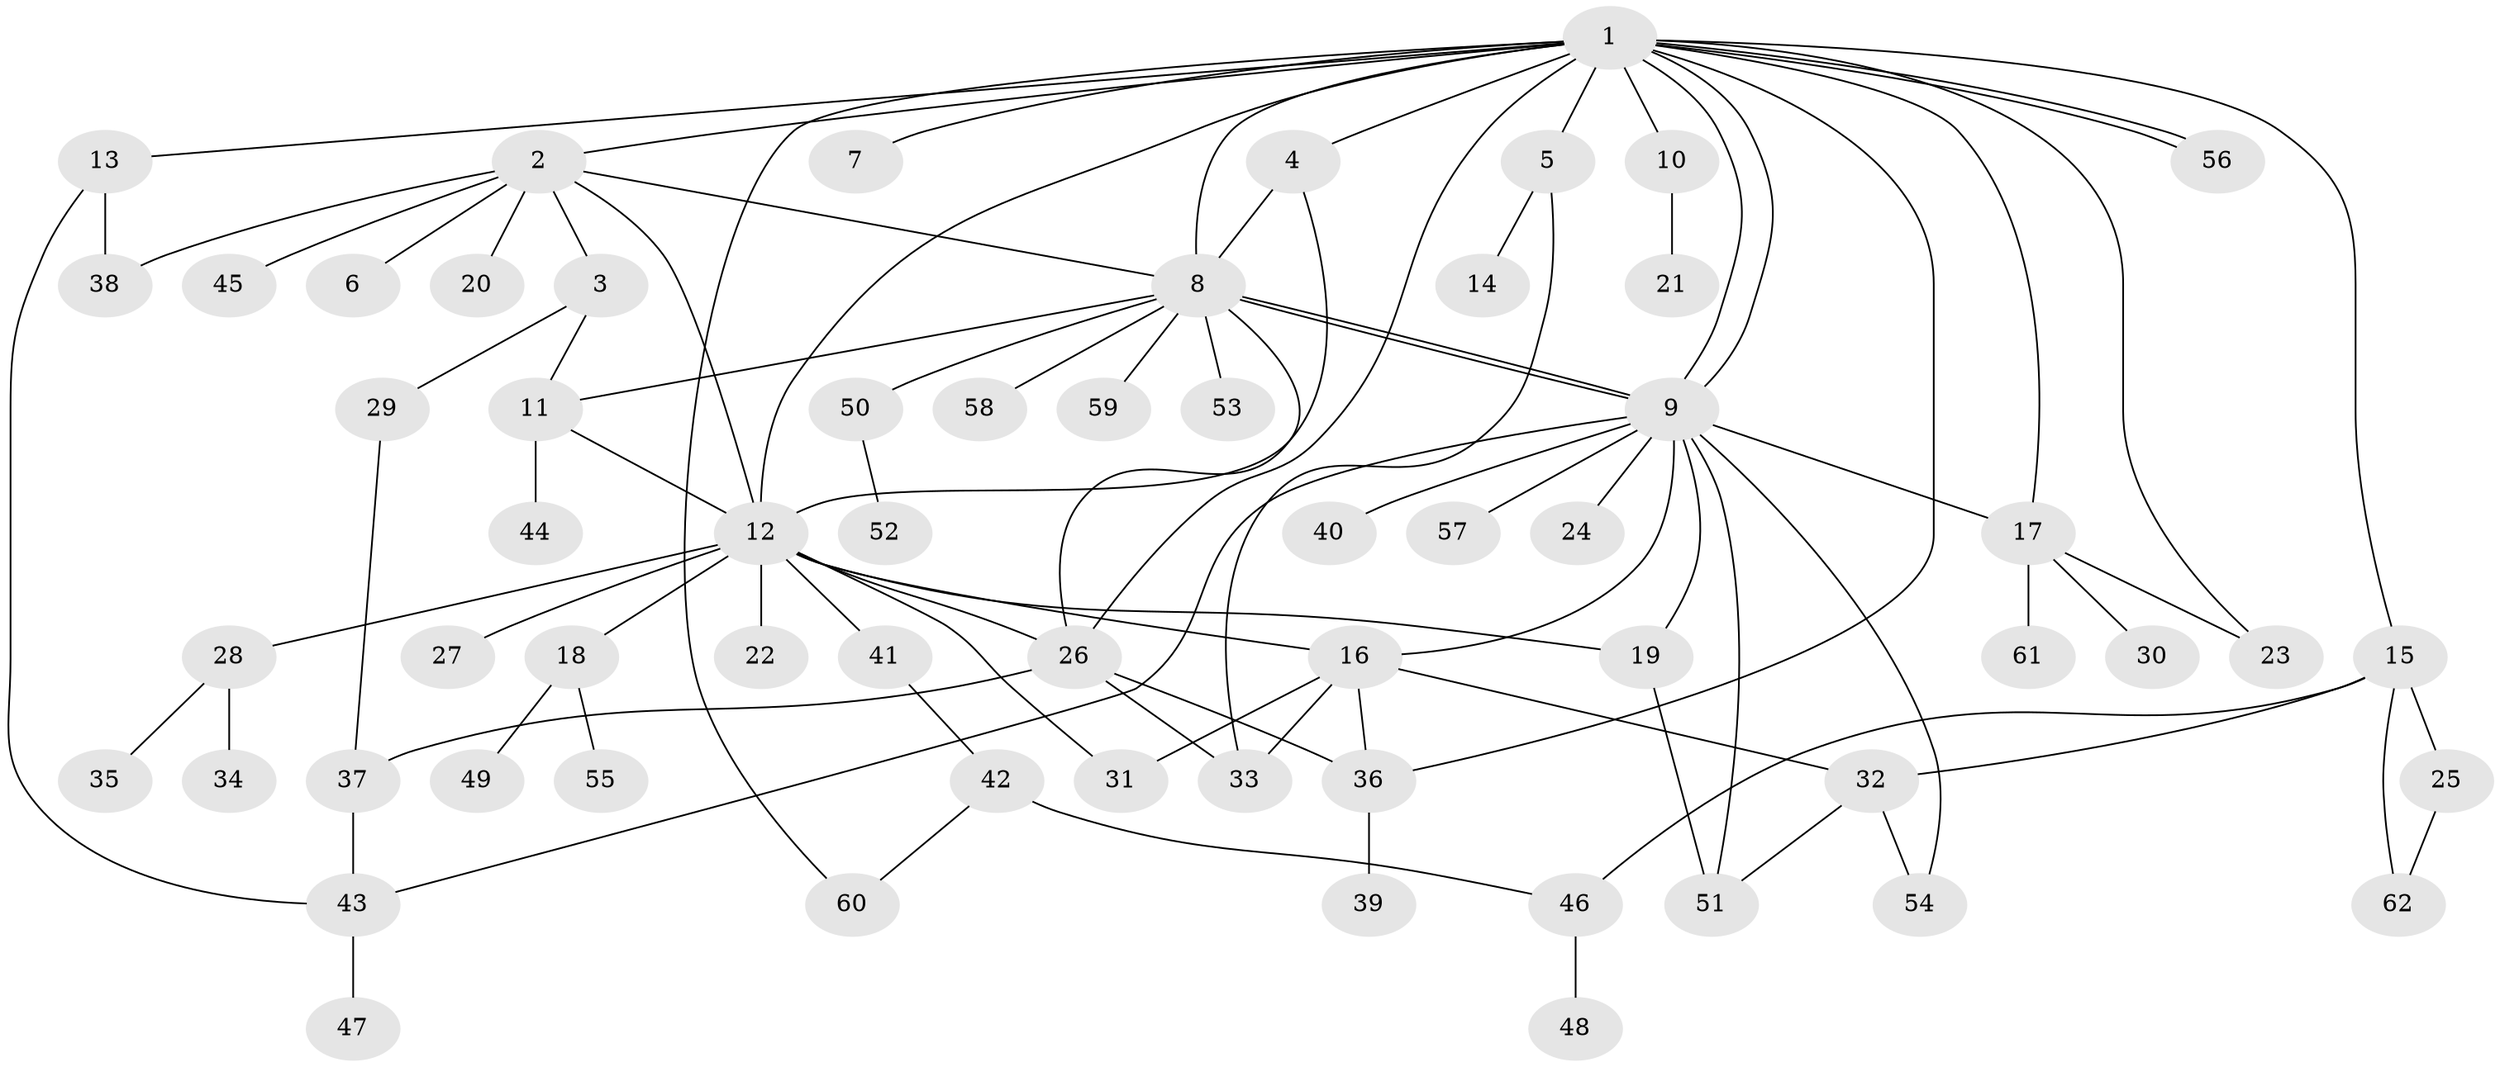 // Generated by graph-tools (version 1.1) at 2025/26/03/09/25 03:26:09]
// undirected, 62 vertices, 93 edges
graph export_dot {
graph [start="1"]
  node [color=gray90,style=filled];
  1;
  2;
  3;
  4;
  5;
  6;
  7;
  8;
  9;
  10;
  11;
  12;
  13;
  14;
  15;
  16;
  17;
  18;
  19;
  20;
  21;
  22;
  23;
  24;
  25;
  26;
  27;
  28;
  29;
  30;
  31;
  32;
  33;
  34;
  35;
  36;
  37;
  38;
  39;
  40;
  41;
  42;
  43;
  44;
  45;
  46;
  47;
  48;
  49;
  50;
  51;
  52;
  53;
  54;
  55;
  56;
  57;
  58;
  59;
  60;
  61;
  62;
  1 -- 2;
  1 -- 4;
  1 -- 5;
  1 -- 7;
  1 -- 8;
  1 -- 9;
  1 -- 9;
  1 -- 10;
  1 -- 12;
  1 -- 13;
  1 -- 15;
  1 -- 17;
  1 -- 23;
  1 -- 26;
  1 -- 36;
  1 -- 56;
  1 -- 56;
  1 -- 60;
  2 -- 3;
  2 -- 6;
  2 -- 8;
  2 -- 12;
  2 -- 20;
  2 -- 38;
  2 -- 45;
  3 -- 11;
  3 -- 29;
  4 -- 8;
  4 -- 12;
  5 -- 14;
  5 -- 33;
  8 -- 9;
  8 -- 9;
  8 -- 11;
  8 -- 26;
  8 -- 50;
  8 -- 53;
  8 -- 58;
  8 -- 59;
  9 -- 16;
  9 -- 17;
  9 -- 19;
  9 -- 24;
  9 -- 40;
  9 -- 43;
  9 -- 51;
  9 -- 54;
  9 -- 57;
  10 -- 21;
  11 -- 12;
  11 -- 44;
  12 -- 16;
  12 -- 18;
  12 -- 19;
  12 -- 22;
  12 -- 26;
  12 -- 27;
  12 -- 28;
  12 -- 31;
  12 -- 41;
  13 -- 38;
  13 -- 43;
  15 -- 25;
  15 -- 32;
  15 -- 46;
  15 -- 62;
  16 -- 31;
  16 -- 32;
  16 -- 33;
  16 -- 36;
  17 -- 23;
  17 -- 30;
  17 -- 61;
  18 -- 49;
  18 -- 55;
  19 -- 51;
  25 -- 62;
  26 -- 33;
  26 -- 36;
  26 -- 37;
  28 -- 34;
  28 -- 35;
  29 -- 37;
  32 -- 51;
  32 -- 54;
  36 -- 39;
  37 -- 43;
  41 -- 42;
  42 -- 46;
  42 -- 60;
  43 -- 47;
  46 -- 48;
  50 -- 52;
}
